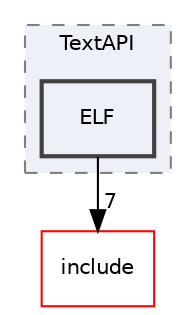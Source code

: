 digraph "lib/TextAPI/ELF"
{
 // LATEX_PDF_SIZE
  bgcolor="transparent";
  edge [fontname="Helvetica",fontsize="10",labelfontname="Helvetica",labelfontsize="10"];
  node [fontname="Helvetica",fontsize="10",shape="box"];
  compound=true
  subgraph clusterdir_db4ee299e232fa6cb6952e8a4a1971c4 {
    graph [ bgcolor="#edf0f7", pencolor="grey50", style="filled,dashed,", label="TextAPI", fontname="Helvetica", fontsize="10", URL="dir_db4ee299e232fa6cb6952e8a4a1971c4.html"]
  dir_2072be59bdc86ea2fed011c242668aec [label="ELF", style="filled,bold,", fillcolor="#edf0f7", color="grey25", URL="dir_2072be59bdc86ea2fed011c242668aec.html"];
  }
  dir_d44c64559bbebec7f509842c48db8b23 [label="include", style="", fillcolor="#edf0f7", color="red", URL="dir_d44c64559bbebec7f509842c48db8b23.html"];
  dir_2072be59bdc86ea2fed011c242668aec->dir_d44c64559bbebec7f509842c48db8b23 [headlabel="7", labeldistance=1.5 headhref="dir_000069_000082.html"];
}
